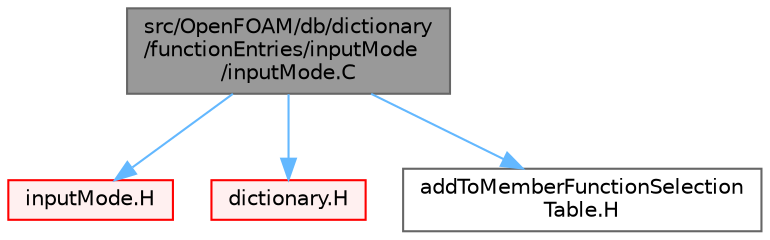digraph "src/OpenFOAM/db/dictionary/functionEntries/inputMode/inputMode.C"
{
 // LATEX_PDF_SIZE
  bgcolor="transparent";
  edge [fontname=Helvetica,fontsize=10,labelfontname=Helvetica,labelfontsize=10];
  node [fontname=Helvetica,fontsize=10,shape=box,height=0.2,width=0.4];
  Node1 [id="Node000001",label="src/OpenFOAM/db/dictionary\l/functionEntries/inputMode\l/inputMode.C",height=0.2,width=0.4,color="gray40", fillcolor="grey60", style="filled", fontcolor="black",tooltip=" "];
  Node1 -> Node2 [id="edge1_Node000001_Node000002",color="steelblue1",style="solid",tooltip=" "];
  Node2 [id="Node000002",label="inputMode.H",height=0.2,width=0.4,color="red", fillcolor="#FFF0F0", style="filled",URL="$inputMode_8H.html",tooltip=" "];
  Node1 -> Node132 [id="edge2_Node000001_Node000132",color="steelblue1",style="solid",tooltip=" "];
  Node132 [id="Node000132",label="dictionary.H",height=0.2,width=0.4,color="red", fillcolor="#FFF0F0", style="filled",URL="$dictionary_8H.html",tooltip=" "];
  Node1 -> Node140 [id="edge3_Node000001_Node000140",color="steelblue1",style="solid",tooltip=" "];
  Node140 [id="Node000140",label="addToMemberFunctionSelection\lTable.H",height=0.2,width=0.4,color="grey40", fillcolor="white", style="filled",URL="$addToMemberFunctionSelectionTable_8H.html",tooltip="Macros for easy insertion into member function selection tables."];
}
